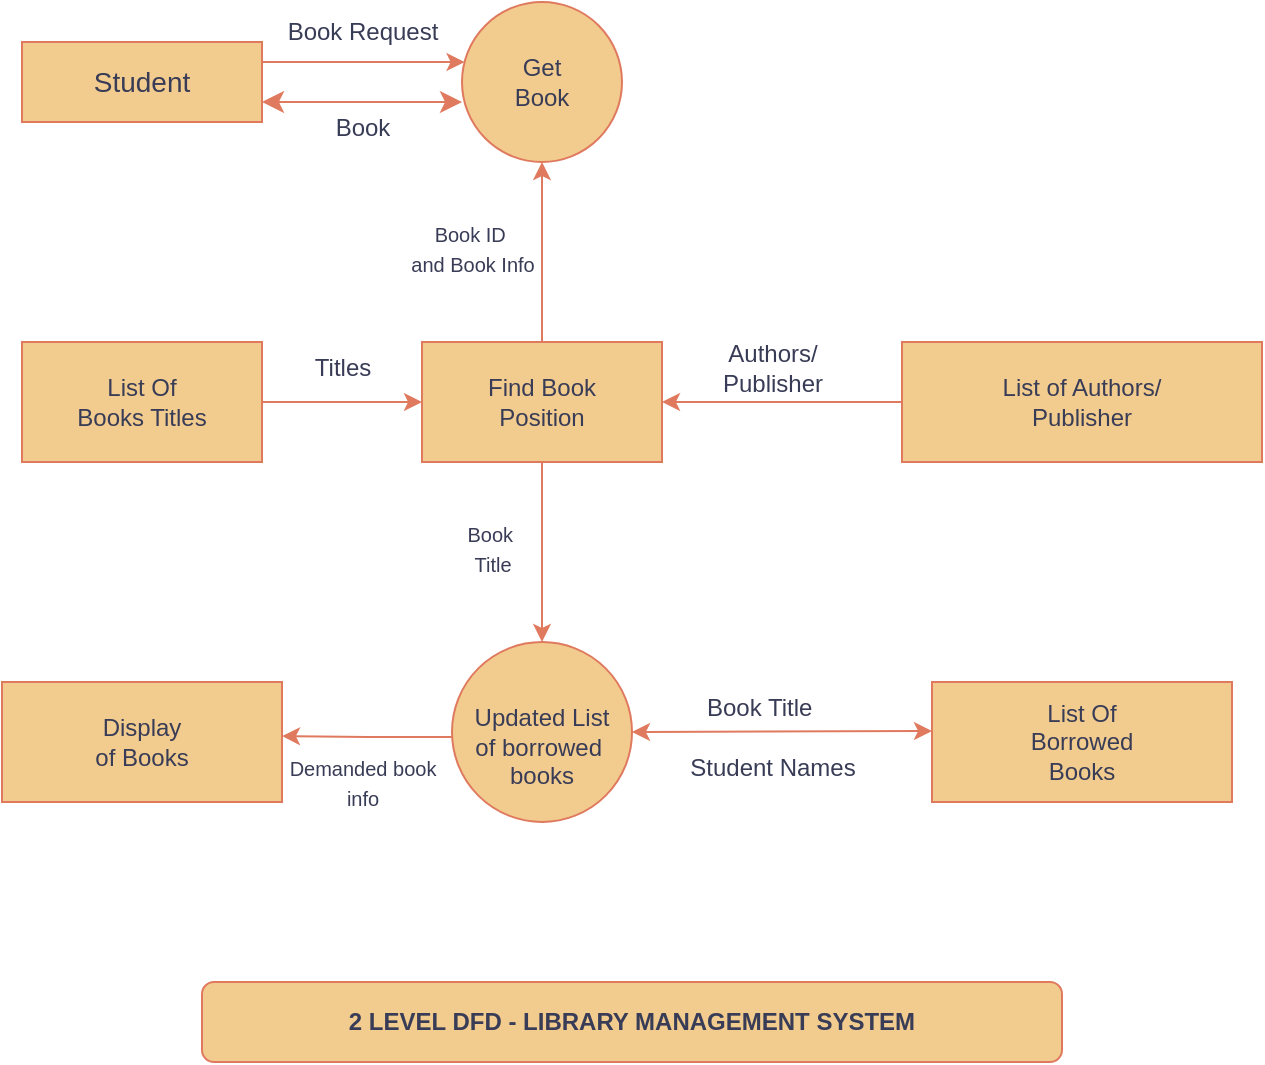 <mxfile version="22.0.4" type="device">
  <diagram name="Page-1" id="sKsNlvgk31i-ojrEtxhI">
    <mxGraphModel dx="1050" dy="566" grid="1" gridSize="10" guides="1" tooltips="1" connect="1" arrows="1" fold="1" page="1" pageScale="1" pageWidth="850" pageHeight="1100" math="0" shadow="0">
      <root>
        <mxCell id="0" />
        <mxCell id="1" parent="0" />
        <mxCell id="kNFhqGO5XKdmtGAHznVc-3" value="" style="edgeStyle=orthogonalEdgeStyle;rounded=0;orthogonalLoop=1;jettySize=auto;html=1;labelBackgroundColor=none;strokeColor=#E07A5F;fontColor=default;" parent="1" source="kNFhqGO5XKdmtGAHznVc-1" target="kNFhqGO5XKdmtGAHznVc-2" edge="1">
          <mxGeometry relative="1" as="geometry">
            <Array as="points">
              <mxPoint x="300" y="170" />
              <mxPoint x="300" y="170" />
            </Array>
          </mxGeometry>
        </mxCell>
        <mxCell id="kNFhqGO5XKdmtGAHznVc-1" value="&lt;font style=&quot;font-size: 14px;&quot;&gt;Student&lt;/font&gt;" style="rounded=0;whiteSpace=wrap;html=1;labelBackgroundColor=none;fillColor=#F2CC8F;strokeColor=#E07A5F;fontColor=#393C56;" parent="1" vertex="1">
          <mxGeometry x="140" y="160" width="120" height="40" as="geometry" />
        </mxCell>
        <mxCell id="kNFhqGO5XKdmtGAHznVc-2" value="Get&lt;br&gt;Book" style="ellipse;whiteSpace=wrap;html=1;rounded=0;labelBackgroundColor=none;fillColor=#F2CC8F;strokeColor=#E07A5F;fontColor=#393C56;" parent="1" vertex="1">
          <mxGeometry x="360" y="140" width="80" height="80" as="geometry" />
        </mxCell>
        <mxCell id="kNFhqGO5XKdmtGAHznVc-8" value="" style="edgeStyle=orthogonalEdgeStyle;rounded=0;orthogonalLoop=1;jettySize=auto;html=1;labelBackgroundColor=none;strokeColor=#E07A5F;fontColor=default;" parent="1" source="kNFhqGO5XKdmtGAHznVc-4" target="kNFhqGO5XKdmtGAHznVc-2" edge="1">
          <mxGeometry relative="1" as="geometry" />
        </mxCell>
        <mxCell id="kNFhqGO5XKdmtGAHznVc-10" value="" style="edgeStyle=orthogonalEdgeStyle;rounded=0;orthogonalLoop=1;jettySize=auto;html=1;labelBackgroundColor=none;strokeColor=#E07A5F;fontColor=default;" parent="1" source="kNFhqGO5XKdmtGAHznVc-4" edge="1">
          <mxGeometry relative="1" as="geometry">
            <mxPoint x="400" y="460" as="targetPoint" />
            <Array as="points">
              <mxPoint x="400" y="450" />
              <mxPoint x="400" y="450" />
            </Array>
          </mxGeometry>
        </mxCell>
        <mxCell id="kNFhqGO5XKdmtGAHznVc-4" value="Find Book&lt;br&gt;Position" style="whiteSpace=wrap;html=1;rounded=0;labelBackgroundColor=none;fillColor=#F2CC8F;strokeColor=#E07A5F;fontColor=#393C56;" parent="1" vertex="1">
          <mxGeometry x="340" y="310" width="120" height="60" as="geometry" />
        </mxCell>
        <mxCell id="kNFhqGO5XKdmtGAHznVc-6" value="&lt;br&gt;Updated List&lt;br&gt;of borrowed&amp;nbsp;&lt;br&gt;books" style="ellipse;whiteSpace=wrap;html=1;rounded=0;labelBackgroundColor=none;fillColor=#F2CC8F;strokeColor=#E07A5F;fontColor=#393C56;" parent="1" vertex="1">
          <mxGeometry x="355" y="460" width="90" height="90" as="geometry" />
        </mxCell>
        <mxCell id="kNFhqGO5XKdmtGAHznVc-11" value="Book Request" style="text;html=1;align=center;verticalAlign=middle;resizable=0;points=[];autosize=1;strokeColor=none;fillColor=none;labelBackgroundColor=none;fontColor=#393C56;" parent="1" vertex="1">
          <mxGeometry x="260" y="140" width="100" height="30" as="geometry" />
        </mxCell>
        <mxCell id="kNFhqGO5XKdmtGAHznVc-23" value="" style="edgeStyle=none;orthogonalLoop=1;jettySize=auto;html=1;endArrow=classic;startArrow=classic;endSize=8;startSize=8;rounded=0;labelBackgroundColor=none;strokeColor=#E07A5F;fontColor=default;" parent="1" edge="1">
          <mxGeometry width="100" relative="1" as="geometry">
            <mxPoint x="260" y="190" as="sourcePoint" />
            <mxPoint x="360" y="190" as="targetPoint" />
            <Array as="points" />
          </mxGeometry>
        </mxCell>
        <mxCell id="kNFhqGO5XKdmtGAHznVc-24" value="Book" style="text;html=1;align=center;verticalAlign=middle;resizable=0;points=[];autosize=1;strokeColor=none;fillColor=none;labelBackgroundColor=none;fontColor=#393C56;" parent="1" vertex="1">
          <mxGeometry x="285" y="188" width="50" height="30" as="geometry" />
        </mxCell>
        <mxCell id="kNFhqGO5XKdmtGAHznVc-25" value="&lt;font style=&quot;font-size: 10px;&quot;&gt;Book ID&amp;nbsp;&lt;br&gt;and Book Info&lt;/font&gt;" style="text;html=1;align=center;verticalAlign=middle;resizable=0;points=[];autosize=1;strokeColor=none;fillColor=none;labelBackgroundColor=none;fontColor=#393C56;" parent="1" vertex="1">
          <mxGeometry x="320" y="243" width="90" height="40" as="geometry" />
        </mxCell>
        <mxCell id="kNFhqGO5XKdmtGAHznVc-26" value="&lt;font style=&quot;font-size: 10px;&quot;&gt;Book&amp;nbsp;&lt;br&gt;Title&lt;/font&gt;" style="text;html=1;align=center;verticalAlign=middle;resizable=0;points=[];autosize=1;strokeColor=none;fillColor=none;labelBackgroundColor=none;fontColor=#393C56;" parent="1" vertex="1">
          <mxGeometry x="350" y="393" width="50" height="40" as="geometry" />
        </mxCell>
        <mxCell id="kNFhqGO5XKdmtGAHznVc-29" value="" style="edgeStyle=orthogonalEdgeStyle;rounded=0;orthogonalLoop=1;jettySize=auto;html=1;labelBackgroundColor=none;strokeColor=#E07A5F;fontColor=default;" parent="1" source="kNFhqGO5XKdmtGAHznVc-27" target="kNFhqGO5XKdmtGAHznVc-4" edge="1">
          <mxGeometry relative="1" as="geometry" />
        </mxCell>
        <mxCell id="kNFhqGO5XKdmtGAHznVc-27" value="List of Authors/&lt;br&gt;Publisher" style="whiteSpace=wrap;html=1;rounded=0;labelBackgroundColor=none;fillColor=#F2CC8F;strokeColor=#E07A5F;fontColor=#393C56;" parent="1" vertex="1">
          <mxGeometry x="580" y="310" width="180" height="60" as="geometry" />
        </mxCell>
        <mxCell id="kNFhqGO5XKdmtGAHznVc-30" value="Authors/&lt;br&gt;Publisher" style="text;html=1;align=center;verticalAlign=middle;resizable=0;points=[];autosize=1;strokeColor=none;fillColor=none;labelBackgroundColor=none;fontColor=#393C56;" parent="1" vertex="1">
          <mxGeometry x="480" y="303" width="70" height="40" as="geometry" />
        </mxCell>
        <mxCell id="kNFhqGO5XKdmtGAHznVc-33" value="" style="edgeStyle=orthogonalEdgeStyle;rounded=0;orthogonalLoop=1;jettySize=auto;html=1;labelBackgroundColor=none;strokeColor=#E07A5F;fontColor=default;" parent="1" source="kNFhqGO5XKdmtGAHznVc-31" target="kNFhqGO5XKdmtGAHznVc-4" edge="1">
          <mxGeometry relative="1" as="geometry" />
        </mxCell>
        <mxCell id="kNFhqGO5XKdmtGAHznVc-31" value="List Of&lt;br&gt;Books Titles" style="whiteSpace=wrap;html=1;rounded=0;labelBackgroundColor=none;fillColor=#F2CC8F;strokeColor=#E07A5F;fontColor=#393C56;" parent="1" vertex="1">
          <mxGeometry x="140" y="310" width="120" height="60" as="geometry" />
        </mxCell>
        <mxCell id="kNFhqGO5XKdmtGAHznVc-34" value="Titles" style="text;html=1;align=center;verticalAlign=middle;resizable=0;points=[];autosize=1;strokeColor=none;fillColor=none;labelBackgroundColor=none;fontColor=#393C56;" parent="1" vertex="1">
          <mxGeometry x="275" y="308" width="50" height="30" as="geometry" />
        </mxCell>
        <mxCell id="kNFhqGO5XKdmtGAHznVc-35" value="List Of&lt;br&gt;Borrowed&lt;br&gt;Books" style="rounded=0;whiteSpace=wrap;html=1;labelBackgroundColor=none;fillColor=#F2CC8F;strokeColor=#E07A5F;fontColor=#393C56;" parent="1" vertex="1">
          <mxGeometry x="595" y="480" width="150" height="60" as="geometry" />
        </mxCell>
        <mxCell id="kNFhqGO5XKdmtGAHznVc-36" value="" style="endArrow=classic;startArrow=classic;html=1;rounded=0;entryX=0;entryY=0.25;entryDx=0;entryDy=0;labelBackgroundColor=none;strokeColor=#E07A5F;fontColor=default;" parent="1" edge="1">
          <mxGeometry width="50" height="50" relative="1" as="geometry">
            <mxPoint x="445" y="505" as="sourcePoint" />
            <mxPoint x="595" y="504.5" as="targetPoint" />
          </mxGeometry>
        </mxCell>
        <mxCell id="kNFhqGO5XKdmtGAHznVc-38" value="Book Title&amp;nbsp;" style="text;html=1;align=center;verticalAlign=middle;resizable=0;points=[];autosize=1;strokeColor=none;fillColor=none;labelBackgroundColor=none;fontColor=#393C56;" parent="1" vertex="1">
          <mxGeometry x="470" y="478" width="80" height="30" as="geometry" />
        </mxCell>
        <mxCell id="kNFhqGO5XKdmtGAHznVc-41" value="Student Names" style="text;html=1;align=center;verticalAlign=middle;resizable=0;points=[];autosize=1;strokeColor=none;fillColor=none;labelBackgroundColor=none;fontColor=#393C56;" parent="1" vertex="1">
          <mxGeometry x="460" y="508" width="110" height="30" as="geometry" />
        </mxCell>
        <mxCell id="kNFhqGO5XKdmtGAHznVc-42" value="Display&lt;br&gt;of Books" style="rounded=0;whiteSpace=wrap;html=1;labelBackgroundColor=none;fillColor=#F2CC8F;strokeColor=#E07A5F;fontColor=#393C56;" parent="1" vertex="1">
          <mxGeometry x="130" y="480" width="140" height="60" as="geometry" />
        </mxCell>
        <mxCell id="kNFhqGO5XKdmtGAHznVc-44" value="" style="edgeStyle=orthogonalEdgeStyle;rounded=0;orthogonalLoop=1;jettySize=auto;html=1;labelBackgroundColor=none;strokeColor=#E07A5F;fontColor=default;" parent="1" edge="1">
          <mxGeometry relative="1" as="geometry">
            <mxPoint x="355" y="507.5" as="sourcePoint" />
            <mxPoint x="270" y="507" as="targetPoint" />
            <Array as="points">
              <mxPoint x="313" y="507" />
            </Array>
          </mxGeometry>
        </mxCell>
        <mxCell id="kNFhqGO5XKdmtGAHznVc-45" value="&lt;font style=&quot;font-size: 10px;&quot;&gt;Demanded book&lt;br&gt;info&lt;/font&gt;" style="text;html=1;align=center;verticalAlign=middle;resizable=0;points=[];autosize=1;strokeColor=none;fillColor=none;labelBackgroundColor=none;fontColor=#393C56;" parent="1" vertex="1">
          <mxGeometry x="260" y="510" width="100" height="40" as="geometry" />
        </mxCell>
        <mxCell id="kNFhqGO5XKdmtGAHznVc-50" value="&lt;b&gt;2 LEVEL DFD - LIBRARY MANAGEMENT SYSTEM&lt;/b&gt;" style="rounded=1;whiteSpace=wrap;html=1;labelBackgroundColor=none;fillColor=#F2CC8F;strokeColor=#E07A5F;fontColor=#393C56;" parent="1" vertex="1">
          <mxGeometry x="230" y="630" width="430" height="40" as="geometry" />
        </mxCell>
      </root>
    </mxGraphModel>
  </diagram>
</mxfile>

